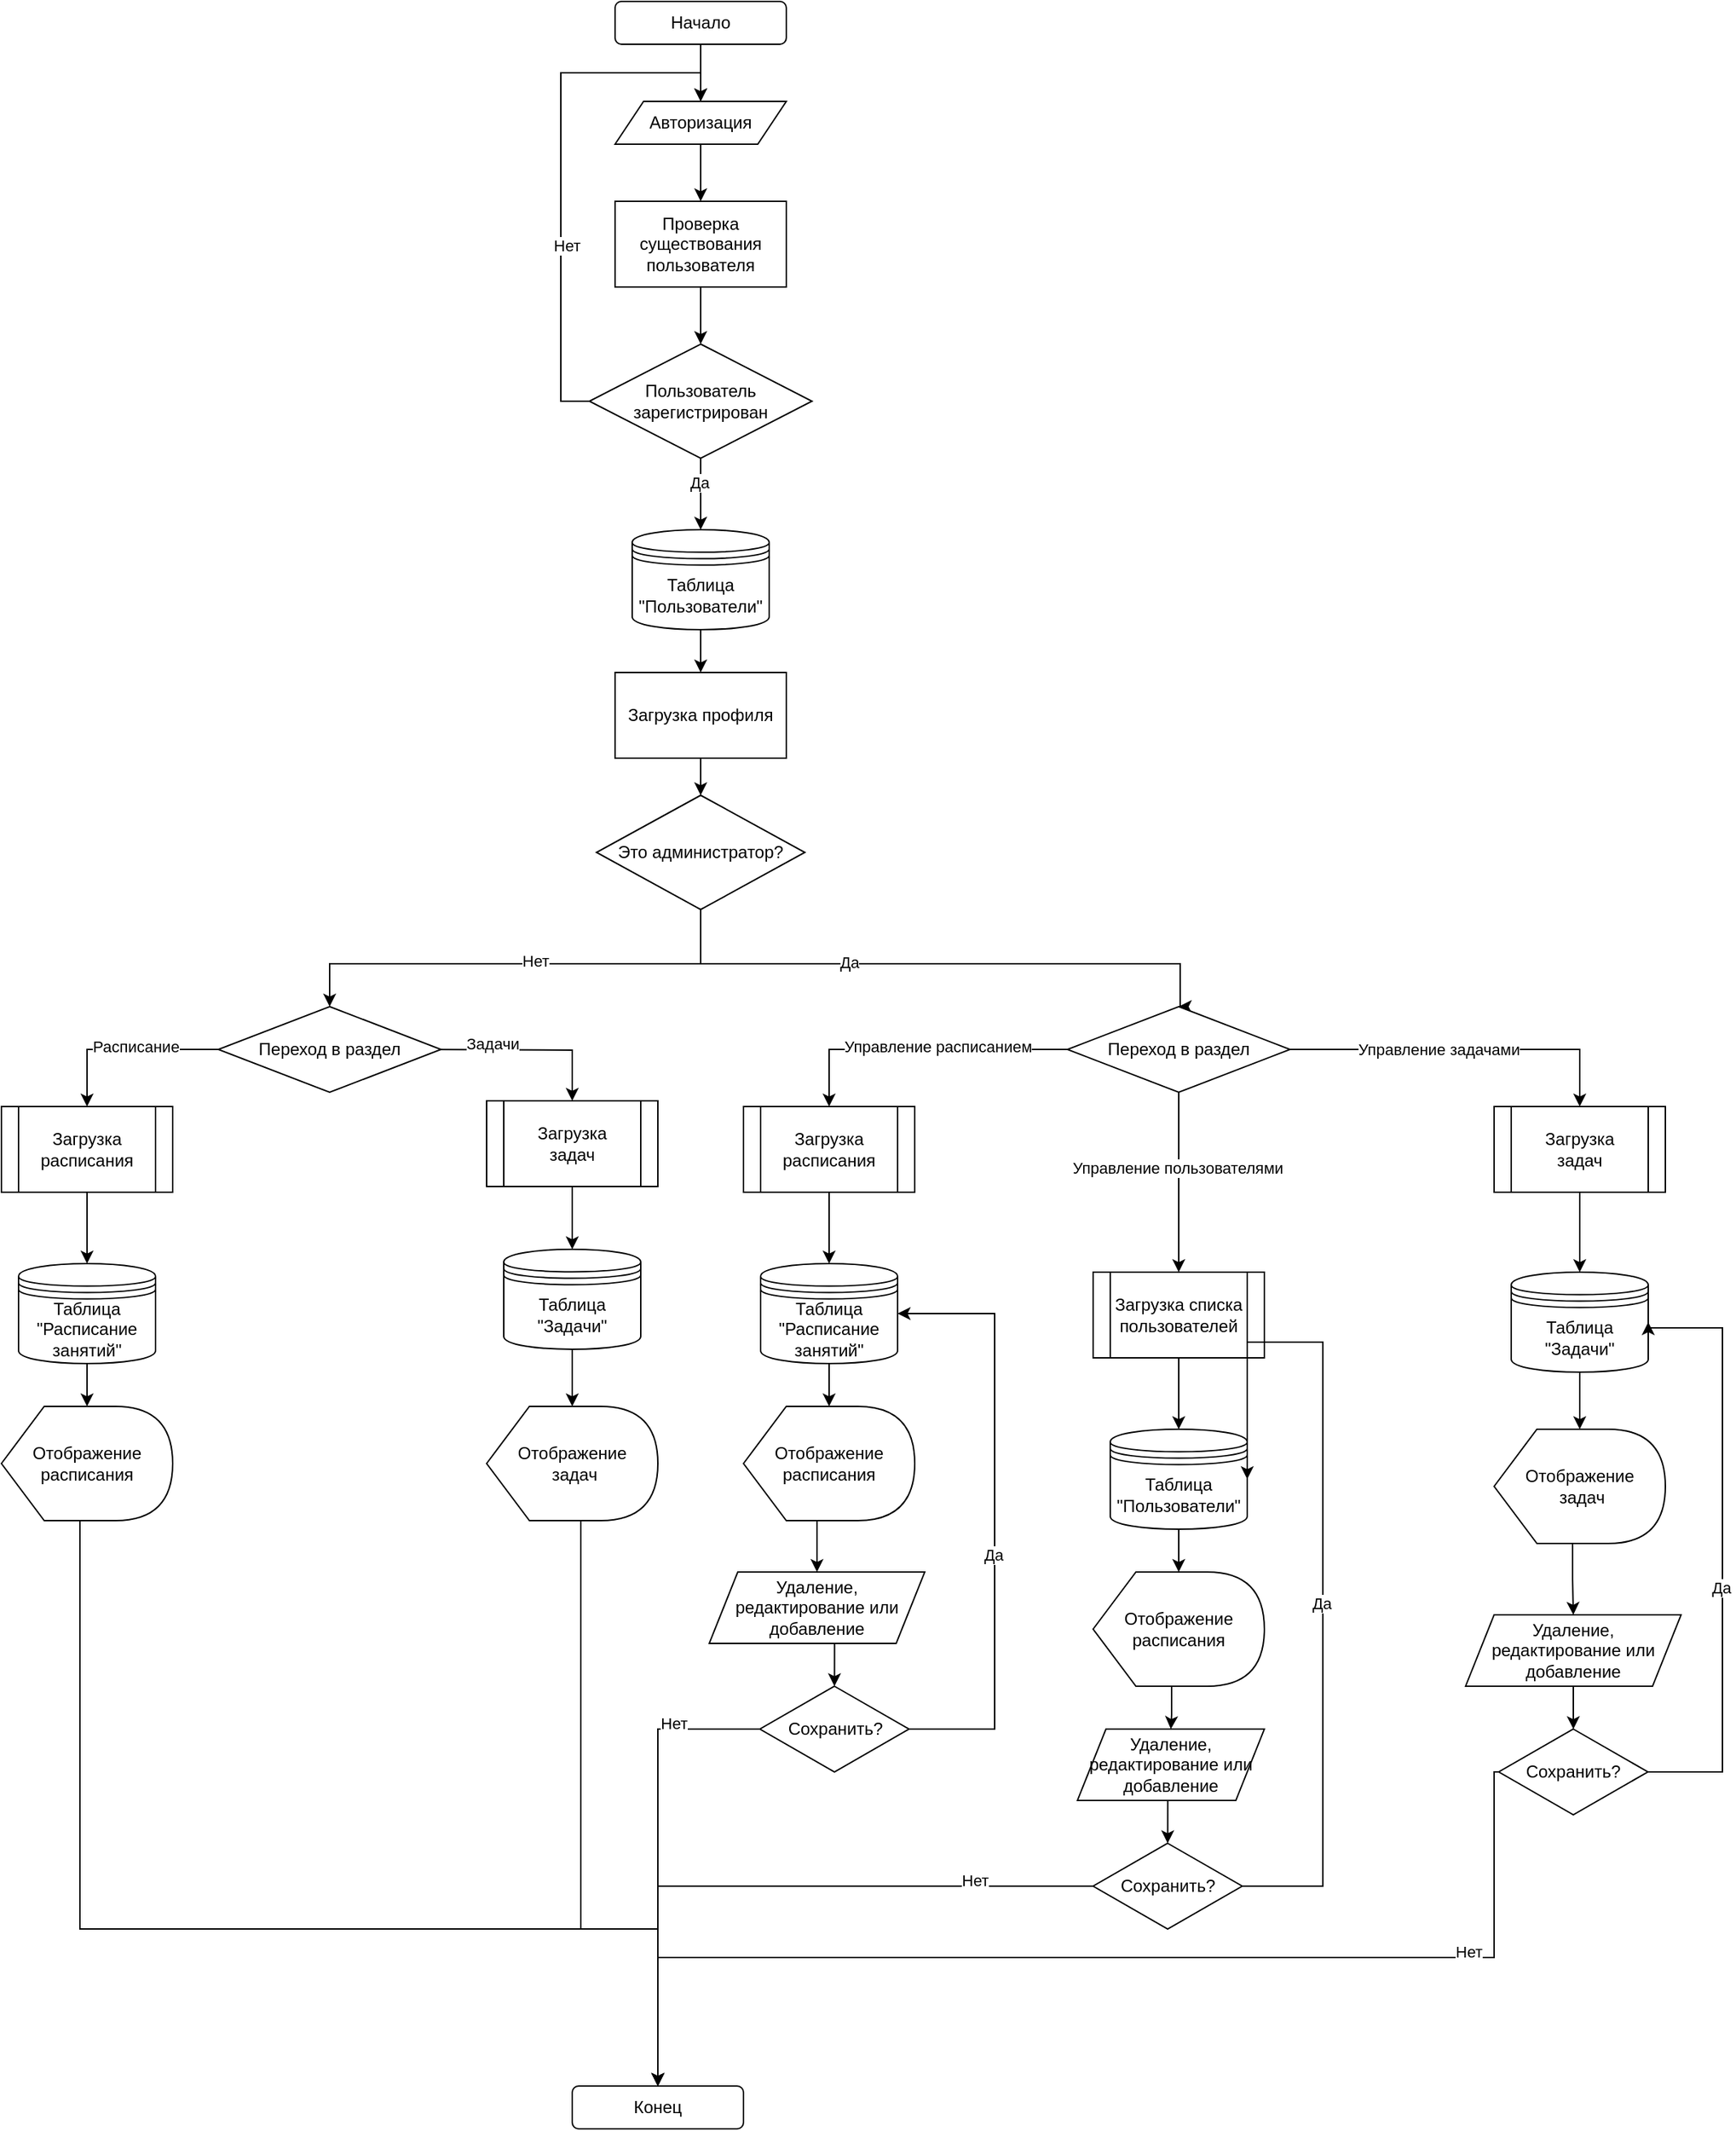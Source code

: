 <mxfile version="23.1.5" type="device">
  <diagram name="Страница — 1" id="9rox88CP7JUZWhAO7hj8">
    <mxGraphModel dx="3332" dy="2607" grid="1" gridSize="10" guides="1" tooltips="1" connect="1" arrows="1" fold="1" page="1" pageScale="1" pageWidth="827" pageHeight="1169" math="0" shadow="0">
      <root>
        <mxCell id="0" />
        <mxCell id="1" parent="0" />
        <mxCell id="6Z5YgXcQvrahl6GO7NjW-8" style="edgeStyle=orthogonalEdgeStyle;rounded=0;orthogonalLoop=1;jettySize=auto;html=1;" edge="1" parent="1" source="6Z5YgXcQvrahl6GO7NjW-1" target="6Z5YgXcQvrahl6GO7NjW-3">
          <mxGeometry relative="1" as="geometry" />
        </mxCell>
        <mxCell id="6Z5YgXcQvrahl6GO7NjW-1" value="Начало" style="rounded=1;whiteSpace=wrap;html=1;" vertex="1" parent="1">
          <mxGeometry x="354" y="-1140" width="120" height="30" as="geometry" />
        </mxCell>
        <mxCell id="6Z5YgXcQvrahl6GO7NjW-9" style="edgeStyle=orthogonalEdgeStyle;rounded=0;orthogonalLoop=1;jettySize=auto;html=1;exitX=0.5;exitY=1;exitDx=0;exitDy=0;" edge="1" parent="1" source="6Z5YgXcQvrahl6GO7NjW-3" target="6Z5YgXcQvrahl6GO7NjW-5">
          <mxGeometry relative="1" as="geometry" />
        </mxCell>
        <mxCell id="6Z5YgXcQvrahl6GO7NjW-3" value="Авторизация" style="shape=parallelogram;perimeter=parallelogramPerimeter;whiteSpace=wrap;html=1;fixedSize=1;" vertex="1" parent="1">
          <mxGeometry x="354" y="-1070" width="120" height="30" as="geometry" />
        </mxCell>
        <mxCell id="6Z5YgXcQvrahl6GO7NjW-10" style="edgeStyle=orthogonalEdgeStyle;rounded=0;orthogonalLoop=1;jettySize=auto;html=1;exitX=0.5;exitY=1;exitDx=0;exitDy=0;entryX=0.5;entryY=0;entryDx=0;entryDy=0;" edge="1" parent="1" source="6Z5YgXcQvrahl6GO7NjW-5" target="6Z5YgXcQvrahl6GO7NjW-6">
          <mxGeometry relative="1" as="geometry" />
        </mxCell>
        <mxCell id="6Z5YgXcQvrahl6GO7NjW-5" value="Проверка существования пользователя" style="shape=label;whiteSpace=wrap;html=1;backgroundOutline=1;rounded=0;" vertex="1" parent="1">
          <mxGeometry x="354" y="-1000" width="120" height="60" as="geometry" />
        </mxCell>
        <mxCell id="6Z5YgXcQvrahl6GO7NjW-7" style="edgeStyle=orthogonalEdgeStyle;rounded=0;orthogonalLoop=1;jettySize=auto;html=1;exitX=0;exitY=0.5;exitDx=0;exitDy=0;entryX=0.5;entryY=0;entryDx=0;entryDy=0;" edge="1" parent="1" source="6Z5YgXcQvrahl6GO7NjW-6" target="6Z5YgXcQvrahl6GO7NjW-3">
          <mxGeometry relative="1" as="geometry">
            <Array as="points">
              <mxPoint x="316" y="-860" />
              <mxPoint x="316" y="-1090" />
              <mxPoint x="414" y="-1090" />
            </Array>
          </mxGeometry>
        </mxCell>
        <mxCell id="6Z5YgXcQvrahl6GO7NjW-11" value="Нет" style="edgeLabel;html=1;align=center;verticalAlign=middle;resizable=0;points=[];" vertex="1" connectable="0" parent="6Z5YgXcQvrahl6GO7NjW-7">
          <mxGeometry x="-0.298" y="-4" relative="1" as="geometry">
            <mxPoint as="offset" />
          </mxGeometry>
        </mxCell>
        <mxCell id="6Z5YgXcQvrahl6GO7NjW-13" style="edgeStyle=orthogonalEdgeStyle;rounded=0;orthogonalLoop=1;jettySize=auto;html=1;exitX=0.5;exitY=1;exitDx=0;exitDy=0;entryX=0.5;entryY=0;entryDx=0;entryDy=0;" edge="1" parent="1" source="6Z5YgXcQvrahl6GO7NjW-6" target="6Z5YgXcQvrahl6GO7NjW-31">
          <mxGeometry relative="1" as="geometry" />
        </mxCell>
        <mxCell id="6Z5YgXcQvrahl6GO7NjW-14" value="Да" style="edgeLabel;html=1;align=center;verticalAlign=middle;resizable=0;points=[];" vertex="1" connectable="0" parent="6Z5YgXcQvrahl6GO7NjW-13">
          <mxGeometry x="-0.347" y="-1" relative="1" as="geometry">
            <mxPoint as="offset" />
          </mxGeometry>
        </mxCell>
        <mxCell id="6Z5YgXcQvrahl6GO7NjW-6" value="Пользователь зарегистрирован" style="rhombus;whiteSpace=wrap;html=1;" vertex="1" parent="1">
          <mxGeometry x="336" y="-900" width="156" height="80" as="geometry" />
        </mxCell>
        <mxCell id="6Z5YgXcQvrahl6GO7NjW-30" style="edgeStyle=orthogonalEdgeStyle;rounded=0;orthogonalLoop=1;jettySize=auto;html=1;exitX=0.5;exitY=1;exitDx=0;exitDy=0;entryX=0.5;entryY=0;entryDx=0;entryDy=0;" edge="1" parent="1" source="6Z5YgXcQvrahl6GO7NjW-39" target="6Z5YgXcQvrahl6GO7NjW-15">
          <mxGeometry relative="1" as="geometry">
            <mxPoint x="338" y="-470" as="sourcePoint" />
            <Array as="points">
              <mxPoint x="414" y="-466" />
              <mxPoint x="154" y="-466" />
            </Array>
          </mxGeometry>
        </mxCell>
        <mxCell id="6Z5YgXcQvrahl6GO7NjW-41" value="Нет" style="edgeLabel;html=1;align=center;verticalAlign=middle;resizable=0;points=[];" vertex="1" connectable="0" parent="6Z5YgXcQvrahl6GO7NjW-30">
          <mxGeometry x="-0.059" y="-2" relative="1" as="geometry">
            <mxPoint as="offset" />
          </mxGeometry>
        </mxCell>
        <mxCell id="6Z5YgXcQvrahl6GO7NjW-12" value="Загрузка профиля" style="shape=label;whiteSpace=wrap;html=1;backgroundOutline=1;rounded=0;" vertex="1" parent="1">
          <mxGeometry x="354" y="-670" width="120" height="60" as="geometry" />
        </mxCell>
        <mxCell id="6Z5YgXcQvrahl6GO7NjW-26" style="edgeStyle=orthogonalEdgeStyle;rounded=0;orthogonalLoop=1;jettySize=auto;html=1;exitX=0;exitY=0.5;exitDx=0;exitDy=0;" edge="1" parent="1" source="6Z5YgXcQvrahl6GO7NjW-15" target="6Z5YgXcQvrahl6GO7NjW-16">
          <mxGeometry relative="1" as="geometry">
            <mxPoint x="60" y="-406" as="sourcePoint" />
          </mxGeometry>
        </mxCell>
        <mxCell id="6Z5YgXcQvrahl6GO7NjW-29" value="Расписание" style="edgeLabel;html=1;align=center;verticalAlign=middle;resizable=0;points=[];" vertex="1" connectable="0" parent="6Z5YgXcQvrahl6GO7NjW-26">
          <mxGeometry x="-0.117" y="-2" relative="1" as="geometry">
            <mxPoint as="offset" />
          </mxGeometry>
        </mxCell>
        <mxCell id="6Z5YgXcQvrahl6GO7NjW-27" style="edgeStyle=orthogonalEdgeStyle;rounded=0;orthogonalLoop=1;jettySize=auto;html=1;exitX=1;exitY=0.5;exitDx=0;exitDy=0;" edge="1" parent="1" target="6Z5YgXcQvrahl6GO7NjW-17">
          <mxGeometry relative="1" as="geometry">
            <mxPoint x="216" y="-406" as="sourcePoint" />
          </mxGeometry>
        </mxCell>
        <mxCell id="6Z5YgXcQvrahl6GO7NjW-28" value="Задачи" style="edgeLabel;html=1;align=center;verticalAlign=middle;resizable=0;points=[];" vertex="1" connectable="0" parent="6Z5YgXcQvrahl6GO7NjW-27">
          <mxGeometry x="-0.281" y="4" relative="1" as="geometry">
            <mxPoint as="offset" />
          </mxGeometry>
        </mxCell>
        <mxCell id="6Z5YgXcQvrahl6GO7NjW-15" value="Переход в раздел" style="rhombus;whiteSpace=wrap;html=1;" vertex="1" parent="1">
          <mxGeometry x="76" y="-436" width="156" height="60" as="geometry" />
        </mxCell>
        <mxCell id="6Z5YgXcQvrahl6GO7NjW-24" style="edgeStyle=orthogonalEdgeStyle;rounded=0;orthogonalLoop=1;jettySize=auto;html=1;exitX=0.5;exitY=1;exitDx=0;exitDy=0;" edge="1" parent="1" source="6Z5YgXcQvrahl6GO7NjW-35" target="6Z5YgXcQvrahl6GO7NjW-19">
          <mxGeometry relative="1" as="geometry" />
        </mxCell>
        <mxCell id="6Z5YgXcQvrahl6GO7NjW-16" value="Загрузка расписания" style="shape=process;whiteSpace=wrap;html=1;backgroundOutline=1;" vertex="1" parent="1">
          <mxGeometry x="-76" y="-366" width="120" height="60" as="geometry" />
        </mxCell>
        <mxCell id="6Z5YgXcQvrahl6GO7NjW-25" style="edgeStyle=orthogonalEdgeStyle;rounded=0;orthogonalLoop=1;jettySize=auto;html=1;" edge="1" parent="1" source="6Z5YgXcQvrahl6GO7NjW-37" target="6Z5YgXcQvrahl6GO7NjW-18">
          <mxGeometry relative="1" as="geometry" />
        </mxCell>
        <mxCell id="6Z5YgXcQvrahl6GO7NjW-17" value="Загрузка&lt;br&gt;задач" style="shape=process;whiteSpace=wrap;html=1;backgroundOutline=1;" vertex="1" parent="1">
          <mxGeometry x="264" y="-370" width="120" height="60" as="geometry" />
        </mxCell>
        <mxCell id="6Z5YgXcQvrahl6GO7NjW-72" style="edgeStyle=orthogonalEdgeStyle;rounded=0;orthogonalLoop=1;jettySize=auto;html=1;entryX=0.5;entryY=0;entryDx=0;entryDy=0;" edge="1" parent="1" target="6Z5YgXcQvrahl6GO7NjW-42">
          <mxGeometry relative="1" as="geometry">
            <mxPoint x="330" y="-90" as="sourcePoint" />
            <mxPoint x="420" y="241" as="targetPoint" />
            <Array as="points">
              <mxPoint x="330" y="210" />
              <mxPoint x="384" y="210" />
            </Array>
          </mxGeometry>
        </mxCell>
        <mxCell id="6Z5YgXcQvrahl6GO7NjW-18" value="Отображение&lt;br&gt;&amp;nbsp;задач" style="shape=display;whiteSpace=wrap;html=1;fixedSize=1;direction=east;" vertex="1" parent="1">
          <mxGeometry x="264" y="-156" width="120" height="80" as="geometry" />
        </mxCell>
        <mxCell id="6Z5YgXcQvrahl6GO7NjW-71" style="edgeStyle=orthogonalEdgeStyle;rounded=0;orthogonalLoop=1;jettySize=auto;html=1;exitX=0;exitY=0;exitDx=55;exitDy=80;exitPerimeter=0;entryX=0.5;entryY=0;entryDx=0;entryDy=0;" edge="1" parent="1" source="6Z5YgXcQvrahl6GO7NjW-19" target="6Z5YgXcQvrahl6GO7NjW-42">
          <mxGeometry relative="1" as="geometry">
            <Array as="points">
              <mxPoint x="-21" y="210" />
              <mxPoint x="384" y="210" />
            </Array>
          </mxGeometry>
        </mxCell>
        <mxCell id="6Z5YgXcQvrahl6GO7NjW-19" value="Отображение расписания" style="shape=display;whiteSpace=wrap;html=1;fixedSize=1;direction=east;" vertex="1" parent="1">
          <mxGeometry x="-76" y="-156" width="120" height="80" as="geometry" />
        </mxCell>
        <mxCell id="6Z5YgXcQvrahl6GO7NjW-34" style="edgeStyle=orthogonalEdgeStyle;rounded=0;orthogonalLoop=1;jettySize=auto;html=1;entryX=0.5;entryY=0;entryDx=0;entryDy=0;" edge="1" parent="1" source="6Z5YgXcQvrahl6GO7NjW-31" target="6Z5YgXcQvrahl6GO7NjW-12">
          <mxGeometry relative="1" as="geometry" />
        </mxCell>
        <mxCell id="6Z5YgXcQvrahl6GO7NjW-31" value="Таблица &quot;Пользователи&quot;" style="shape=datastore;whiteSpace=wrap;html=1;" vertex="1" parent="1">
          <mxGeometry x="366" y="-770" width="96" height="70" as="geometry" />
        </mxCell>
        <mxCell id="6Z5YgXcQvrahl6GO7NjW-36" value="" style="edgeStyle=orthogonalEdgeStyle;rounded=0;orthogonalLoop=1;jettySize=auto;html=1;exitX=0.5;exitY=1;exitDx=0;exitDy=0;" edge="1" parent="1" source="6Z5YgXcQvrahl6GO7NjW-16" target="6Z5YgXcQvrahl6GO7NjW-35">
          <mxGeometry relative="1" as="geometry">
            <mxPoint x="-16" y="-306" as="sourcePoint" />
            <mxPoint x="-16" y="-156" as="targetPoint" />
          </mxGeometry>
        </mxCell>
        <mxCell id="6Z5YgXcQvrahl6GO7NjW-35" value="Таблица &quot;Расписание занятий&quot;" style="shape=datastore;whiteSpace=wrap;html=1;" vertex="1" parent="1">
          <mxGeometry x="-64" y="-256" width="96" height="70" as="geometry" />
        </mxCell>
        <mxCell id="6Z5YgXcQvrahl6GO7NjW-38" value="" style="edgeStyle=orthogonalEdgeStyle;rounded=0;orthogonalLoop=1;jettySize=auto;html=1;" edge="1" parent="1" source="6Z5YgXcQvrahl6GO7NjW-17" target="6Z5YgXcQvrahl6GO7NjW-37">
          <mxGeometry relative="1" as="geometry">
            <mxPoint x="324" y="-310" as="sourcePoint" />
            <mxPoint x="324" y="-156" as="targetPoint" />
          </mxGeometry>
        </mxCell>
        <mxCell id="6Z5YgXcQvrahl6GO7NjW-37" value="Таблица &quot;Задачи&quot;" style="shape=datastore;whiteSpace=wrap;html=1;" vertex="1" parent="1">
          <mxGeometry x="276" y="-266" width="96" height="70" as="geometry" />
        </mxCell>
        <mxCell id="6Z5YgXcQvrahl6GO7NjW-40" value="" style="edgeStyle=orthogonalEdgeStyle;rounded=0;orthogonalLoop=1;jettySize=auto;html=1;exitX=0.5;exitY=1;exitDx=0;exitDy=0;entryX=0.5;entryY=0;entryDx=0;entryDy=0;" edge="1" parent="1" source="6Z5YgXcQvrahl6GO7NjW-12" target="6Z5YgXcQvrahl6GO7NjW-39">
          <mxGeometry relative="1" as="geometry">
            <mxPoint x="414" y="-610" as="sourcePoint" />
            <mxPoint x="414" y="-500" as="targetPoint" />
          </mxGeometry>
        </mxCell>
        <mxCell id="6Z5YgXcQvrahl6GO7NjW-60" style="edgeStyle=orthogonalEdgeStyle;rounded=0;orthogonalLoop=1;jettySize=auto;html=1;exitX=0.5;exitY=1;exitDx=0;exitDy=0;entryX=0.5;entryY=0;entryDx=0;entryDy=0;" edge="1" parent="1" source="6Z5YgXcQvrahl6GO7NjW-39" target="6Z5YgXcQvrahl6GO7NjW-47">
          <mxGeometry relative="1" as="geometry">
            <mxPoint x="338" y="-470" as="sourcePoint" />
            <Array as="points">
              <mxPoint x="414" y="-466" />
              <mxPoint x="750" y="-466" />
              <mxPoint x="750" y="-436" />
            </Array>
          </mxGeometry>
        </mxCell>
        <mxCell id="6Z5YgXcQvrahl6GO7NjW-61" value="Да" style="edgeLabel;html=1;align=center;verticalAlign=middle;resizable=0;points=[];" vertex="1" connectable="0" parent="6Z5YgXcQvrahl6GO7NjW-60">
          <mxGeometry x="-0.299" y="1" relative="1" as="geometry">
            <mxPoint as="offset" />
          </mxGeometry>
        </mxCell>
        <mxCell id="6Z5YgXcQvrahl6GO7NjW-39" value="Это администратор?" style="rhombus;whiteSpace=wrap;html=1;" vertex="1" parent="1">
          <mxGeometry x="341" y="-584" width="146" height="80" as="geometry" />
        </mxCell>
        <mxCell id="6Z5YgXcQvrahl6GO7NjW-42" value="Конец" style="rounded=1;whiteSpace=wrap;html=1;" vertex="1" parent="1">
          <mxGeometry x="324" y="320" width="120" height="30" as="geometry" />
        </mxCell>
        <mxCell id="6Z5YgXcQvrahl6GO7NjW-43" style="edgeStyle=orthogonalEdgeStyle;rounded=0;orthogonalLoop=1;jettySize=auto;html=1;exitX=0;exitY=0.5;exitDx=0;exitDy=0;" edge="1" parent="1" source="6Z5YgXcQvrahl6GO7NjW-47" target="6Z5YgXcQvrahl6GO7NjW-49">
          <mxGeometry relative="1" as="geometry">
            <mxPoint x="580" y="-406" as="sourcePoint" />
          </mxGeometry>
        </mxCell>
        <mxCell id="6Z5YgXcQvrahl6GO7NjW-44" value="Управление расписанием" style="edgeLabel;html=1;align=center;verticalAlign=middle;resizable=0;points=[];" vertex="1" connectable="0" parent="6Z5YgXcQvrahl6GO7NjW-43">
          <mxGeometry x="-0.117" y="-2" relative="1" as="geometry">
            <mxPoint as="offset" />
          </mxGeometry>
        </mxCell>
        <mxCell id="6Z5YgXcQvrahl6GO7NjW-45" style="edgeStyle=orthogonalEdgeStyle;rounded=0;orthogonalLoop=1;jettySize=auto;html=1;exitX=1;exitY=0.5;exitDx=0;exitDy=0;" edge="1" parent="1" target="6Z5YgXcQvrahl6GO7NjW-51" source="6Z5YgXcQvrahl6GO7NjW-47">
          <mxGeometry relative="1" as="geometry">
            <mxPoint x="736" y="-406" as="sourcePoint" />
          </mxGeometry>
        </mxCell>
        <mxCell id="6Z5YgXcQvrahl6GO7NjW-48" style="edgeStyle=orthogonalEdgeStyle;rounded=0;orthogonalLoop=1;jettySize=auto;html=1;exitX=0.5;exitY=1;exitDx=0;exitDy=0;" edge="1" parent="1" source="6Z5YgXcQvrahl6GO7NjW-57" target="6Z5YgXcQvrahl6GO7NjW-55">
          <mxGeometry relative="1" as="geometry" />
        </mxCell>
        <mxCell id="6Z5YgXcQvrahl6GO7NjW-49" value="Загрузка расписания" style="shape=process;whiteSpace=wrap;html=1;backgroundOutline=1;" vertex="1" parent="1">
          <mxGeometry x="444" y="-366" width="120" height="60" as="geometry" />
        </mxCell>
        <mxCell id="6Z5YgXcQvrahl6GO7NjW-50" style="edgeStyle=orthogonalEdgeStyle;rounded=0;orthogonalLoop=1;jettySize=auto;html=1;" edge="1" parent="1" source="6Z5YgXcQvrahl6GO7NjW-59" target="6Z5YgXcQvrahl6GO7NjW-53">
          <mxGeometry relative="1" as="geometry" />
        </mxCell>
        <mxCell id="6Z5YgXcQvrahl6GO7NjW-51" value="Загрузка&lt;br&gt;задач" style="shape=process;whiteSpace=wrap;html=1;backgroundOutline=1;" vertex="1" parent="1">
          <mxGeometry x="970" y="-366" width="120" height="60" as="geometry" />
        </mxCell>
        <mxCell id="6Z5YgXcQvrahl6GO7NjW-78" style="edgeStyle=orthogonalEdgeStyle;rounded=0;orthogonalLoop=1;jettySize=auto;html=1;exitX=0;exitY=0;exitDx=55;exitDy=80;exitPerimeter=0;" edge="1" parent="1" source="6Z5YgXcQvrahl6GO7NjW-53" target="6Z5YgXcQvrahl6GO7NjW-75">
          <mxGeometry relative="1" as="geometry" />
        </mxCell>
        <mxCell id="6Z5YgXcQvrahl6GO7NjW-53" value="Отображение&lt;br&gt;&amp;nbsp;задач" style="shape=display;whiteSpace=wrap;html=1;fixedSize=1;direction=east;" vertex="1" parent="1">
          <mxGeometry x="970" y="-140" width="120" height="80" as="geometry" />
        </mxCell>
        <mxCell id="6Z5YgXcQvrahl6GO7NjW-76" style="edgeStyle=orthogonalEdgeStyle;rounded=0;orthogonalLoop=1;jettySize=auto;html=1;exitX=0;exitY=0;exitDx=55;exitDy=80;exitPerimeter=0;entryX=0.5;entryY=0;entryDx=0;entryDy=0;" edge="1" parent="1" source="6Z5YgXcQvrahl6GO7NjW-55" target="6Z5YgXcQvrahl6GO7NjW-73">
          <mxGeometry relative="1" as="geometry" />
        </mxCell>
        <mxCell id="6Z5YgXcQvrahl6GO7NjW-55" value="Отображение расписания" style="shape=display;whiteSpace=wrap;html=1;fixedSize=1;direction=east;" vertex="1" parent="1">
          <mxGeometry x="444" y="-156" width="120" height="80" as="geometry" />
        </mxCell>
        <mxCell id="6Z5YgXcQvrahl6GO7NjW-56" value="" style="edgeStyle=orthogonalEdgeStyle;rounded=0;orthogonalLoop=1;jettySize=auto;html=1;exitX=0.5;exitY=1;exitDx=0;exitDy=0;" edge="1" parent="1" source="6Z5YgXcQvrahl6GO7NjW-49" target="6Z5YgXcQvrahl6GO7NjW-57">
          <mxGeometry relative="1" as="geometry">
            <mxPoint x="504" y="-306" as="sourcePoint" />
            <mxPoint x="504" y="-156" as="targetPoint" />
          </mxGeometry>
        </mxCell>
        <mxCell id="6Z5YgXcQvrahl6GO7NjW-57" value="Таблица &quot;Расписание занятий&quot;" style="shape=datastore;whiteSpace=wrap;html=1;" vertex="1" parent="1">
          <mxGeometry x="456" y="-256" width="96" height="70" as="geometry" />
        </mxCell>
        <mxCell id="6Z5YgXcQvrahl6GO7NjW-58" value="" style="edgeStyle=orthogonalEdgeStyle;rounded=0;orthogonalLoop=1;jettySize=auto;html=1;" edge="1" parent="1" source="6Z5YgXcQvrahl6GO7NjW-51" target="6Z5YgXcQvrahl6GO7NjW-59">
          <mxGeometry relative="1" as="geometry">
            <mxPoint x="844" y="-310" as="sourcePoint" />
            <mxPoint x="844" y="-156" as="targetPoint" />
          </mxGeometry>
        </mxCell>
        <mxCell id="6Z5YgXcQvrahl6GO7NjW-59" value="Таблица &quot;Задачи&quot;" style="shape=datastore;whiteSpace=wrap;html=1;" vertex="1" parent="1">
          <mxGeometry x="982" y="-250" width="96" height="70" as="geometry" />
        </mxCell>
        <mxCell id="6Z5YgXcQvrahl6GO7NjW-62" value="" style="edgeStyle=orthogonalEdgeStyle;rounded=0;orthogonalLoop=1;jettySize=auto;html=1;exitX=1;exitY=0.5;exitDx=0;exitDy=0;" edge="1" parent="1" target="6Z5YgXcQvrahl6GO7NjW-47">
          <mxGeometry relative="1" as="geometry">
            <mxPoint x="736" y="-406" as="sourcePoint" />
            <mxPoint x="1030" y="-366" as="targetPoint" />
          </mxGeometry>
        </mxCell>
        <mxCell id="6Z5YgXcQvrahl6GO7NjW-63" value="Управление задачами" style="edgeLabel;html=1;align=center;verticalAlign=middle;resizable=0;points=[];" vertex="1" connectable="0" parent="6Z5YgXcQvrahl6GO7NjW-62">
          <mxGeometry x="-0.281" y="4" relative="1" as="geometry">
            <mxPoint x="198" y="15" as="offset" />
          </mxGeometry>
        </mxCell>
        <mxCell id="6Z5YgXcQvrahl6GO7NjW-69" style="edgeStyle=orthogonalEdgeStyle;rounded=0;orthogonalLoop=1;jettySize=auto;html=1;exitX=0.5;exitY=1;exitDx=0;exitDy=0;" edge="1" parent="1" source="6Z5YgXcQvrahl6GO7NjW-47" target="6Z5YgXcQvrahl6GO7NjW-65">
          <mxGeometry relative="1" as="geometry" />
        </mxCell>
        <mxCell id="6Z5YgXcQvrahl6GO7NjW-70" value="Управление пользователями" style="edgeLabel;html=1;align=center;verticalAlign=middle;resizable=0;points=[];" vertex="1" connectable="0" parent="6Z5YgXcQvrahl6GO7NjW-69">
          <mxGeometry x="-0.167" y="-1" relative="1" as="geometry">
            <mxPoint as="offset" />
          </mxGeometry>
        </mxCell>
        <mxCell id="6Z5YgXcQvrahl6GO7NjW-47" value="Переход в раздел" style="rhombus;whiteSpace=wrap;html=1;" vertex="1" parent="1">
          <mxGeometry x="671" y="-436" width="156" height="60" as="geometry" />
        </mxCell>
        <mxCell id="6Z5YgXcQvrahl6GO7NjW-64" style="edgeStyle=orthogonalEdgeStyle;rounded=0;orthogonalLoop=1;jettySize=auto;html=1;exitX=0.5;exitY=1;exitDx=0;exitDy=0;" edge="1" parent="1" source="6Z5YgXcQvrahl6GO7NjW-68" target="6Z5YgXcQvrahl6GO7NjW-66">
          <mxGeometry relative="1" as="geometry" />
        </mxCell>
        <mxCell id="6Z5YgXcQvrahl6GO7NjW-65" value="Загрузка списка пользователей" style="shape=process;whiteSpace=wrap;html=1;backgroundOutline=1;" vertex="1" parent="1">
          <mxGeometry x="689" y="-250" width="120" height="60" as="geometry" />
        </mxCell>
        <mxCell id="6Z5YgXcQvrahl6GO7NjW-77" style="edgeStyle=orthogonalEdgeStyle;rounded=0;orthogonalLoop=1;jettySize=auto;html=1;exitX=0;exitY=0;exitDx=55;exitDy=80;exitPerimeter=0;" edge="1" parent="1" source="6Z5YgXcQvrahl6GO7NjW-66" target="6Z5YgXcQvrahl6GO7NjW-74">
          <mxGeometry relative="1" as="geometry" />
        </mxCell>
        <mxCell id="6Z5YgXcQvrahl6GO7NjW-66" value="Отображение расписания" style="shape=display;whiteSpace=wrap;html=1;fixedSize=1;direction=east;" vertex="1" parent="1">
          <mxGeometry x="689" y="-40" width="120" height="80" as="geometry" />
        </mxCell>
        <mxCell id="6Z5YgXcQvrahl6GO7NjW-67" value="" style="edgeStyle=orthogonalEdgeStyle;rounded=0;orthogonalLoop=1;jettySize=auto;html=1;exitX=0.5;exitY=1;exitDx=0;exitDy=0;" edge="1" parent="1" source="6Z5YgXcQvrahl6GO7NjW-65" target="6Z5YgXcQvrahl6GO7NjW-68">
          <mxGeometry relative="1" as="geometry">
            <mxPoint x="749" y="-190" as="sourcePoint" />
            <mxPoint x="749" y="-40" as="targetPoint" />
          </mxGeometry>
        </mxCell>
        <mxCell id="6Z5YgXcQvrahl6GO7NjW-68" value="Таблица &quot;Пользователи&quot;" style="shape=datastore;whiteSpace=wrap;html=1;" vertex="1" parent="1">
          <mxGeometry x="701" y="-140" width="96" height="70" as="geometry" />
        </mxCell>
        <mxCell id="6Z5YgXcQvrahl6GO7NjW-84" style="edgeStyle=orthogonalEdgeStyle;rounded=0;orthogonalLoop=1;jettySize=auto;html=1;exitX=0.5;exitY=1;exitDx=0;exitDy=0;entryX=0.5;entryY=0;entryDx=0;entryDy=0;" edge="1" parent="1" source="6Z5YgXcQvrahl6GO7NjW-73" target="6Z5YgXcQvrahl6GO7NjW-79">
          <mxGeometry relative="1" as="geometry" />
        </mxCell>
        <mxCell id="6Z5YgXcQvrahl6GO7NjW-73" value="Удаление,&lt;br&gt;редактирование или добавление" style="shape=parallelogram;perimeter=parallelogramPerimeter;whiteSpace=wrap;html=1;fixedSize=1;" vertex="1" parent="1">
          <mxGeometry x="420" y="-40" width="151" height="50" as="geometry" />
        </mxCell>
        <mxCell id="6Z5YgXcQvrahl6GO7NjW-98" style="edgeStyle=orthogonalEdgeStyle;rounded=0;orthogonalLoop=1;jettySize=auto;html=1;exitX=0.5;exitY=1;exitDx=0;exitDy=0;entryX=0.5;entryY=0;entryDx=0;entryDy=0;" edge="1" parent="1" source="6Z5YgXcQvrahl6GO7NjW-74" target="6Z5YgXcQvrahl6GO7NjW-86">
          <mxGeometry relative="1" as="geometry" />
        </mxCell>
        <mxCell id="6Z5YgXcQvrahl6GO7NjW-74" value="Удаление,&lt;br&gt;редактирование или добавление" style="shape=parallelogram;perimeter=parallelogramPerimeter;whiteSpace=wrap;html=1;fixedSize=1;" vertex="1" parent="1">
          <mxGeometry x="678" y="70" width="131" height="50" as="geometry" />
        </mxCell>
        <mxCell id="6Z5YgXcQvrahl6GO7NjW-97" style="edgeStyle=orthogonalEdgeStyle;rounded=0;orthogonalLoop=1;jettySize=auto;html=1;exitX=0.5;exitY=1;exitDx=0;exitDy=0;" edge="1" parent="1" source="6Z5YgXcQvrahl6GO7NjW-75" target="6Z5YgXcQvrahl6GO7NjW-87">
          <mxGeometry relative="1" as="geometry" />
        </mxCell>
        <mxCell id="6Z5YgXcQvrahl6GO7NjW-75" value="Удаление,&lt;br&gt;редактирование или добавление" style="shape=parallelogram;perimeter=parallelogramPerimeter;whiteSpace=wrap;html=1;fixedSize=1;" vertex="1" parent="1">
          <mxGeometry x="950" y="-10" width="151" height="50" as="geometry" />
        </mxCell>
        <mxCell id="6Z5YgXcQvrahl6GO7NjW-80" style="edgeStyle=orthogonalEdgeStyle;rounded=0;orthogonalLoop=1;jettySize=auto;html=1;exitX=0;exitY=0.5;exitDx=0;exitDy=0;" edge="1" parent="1" source="6Z5YgXcQvrahl6GO7NjW-79" target="6Z5YgXcQvrahl6GO7NjW-42">
          <mxGeometry relative="1" as="geometry" />
        </mxCell>
        <mxCell id="6Z5YgXcQvrahl6GO7NjW-81" value="Нет" style="edgeLabel;html=1;align=center;verticalAlign=middle;resizable=0;points=[];" vertex="1" connectable="0" parent="6Z5YgXcQvrahl6GO7NjW-80">
          <mxGeometry x="-0.625" y="-4" relative="1" as="geometry">
            <mxPoint as="offset" />
          </mxGeometry>
        </mxCell>
        <mxCell id="6Z5YgXcQvrahl6GO7NjW-82" style="edgeStyle=orthogonalEdgeStyle;rounded=0;orthogonalLoop=1;jettySize=auto;html=1;exitX=1;exitY=0.5;exitDx=0;exitDy=0;entryX=1;entryY=0.5;entryDx=0;entryDy=0;" edge="1" parent="1" source="6Z5YgXcQvrahl6GO7NjW-79" target="6Z5YgXcQvrahl6GO7NjW-57">
          <mxGeometry relative="1" as="geometry">
            <mxPoint x="630" y="-220" as="targetPoint" />
            <Array as="points">
              <mxPoint x="620" y="70" />
              <mxPoint x="620" y="-221" />
            </Array>
          </mxGeometry>
        </mxCell>
        <mxCell id="6Z5YgXcQvrahl6GO7NjW-83" value="Да" style="edgeLabel;html=1;align=center;verticalAlign=middle;resizable=0;points=[];" vertex="1" connectable="0" parent="6Z5YgXcQvrahl6GO7NjW-82">
          <mxGeometry x="-0.131" y="1" relative="1" as="geometry">
            <mxPoint as="offset" />
          </mxGeometry>
        </mxCell>
        <mxCell id="6Z5YgXcQvrahl6GO7NjW-79" value="Сохранить?" style="rhombus;whiteSpace=wrap;html=1;" vertex="1" parent="1">
          <mxGeometry x="455.5" y="40" width="104.5" height="60" as="geometry" />
        </mxCell>
        <mxCell id="6Z5YgXcQvrahl6GO7NjW-86" value="Сохранить?" style="rhombus;whiteSpace=wrap;html=1;" vertex="1" parent="1">
          <mxGeometry x="689" y="150" width="104.5" height="60" as="geometry" />
        </mxCell>
        <mxCell id="6Z5YgXcQvrahl6GO7NjW-87" value="Сохранить?" style="rhombus;whiteSpace=wrap;html=1;" vertex="1" parent="1">
          <mxGeometry x="973.25" y="70" width="104.5" height="60" as="geometry" />
        </mxCell>
        <mxCell id="6Z5YgXcQvrahl6GO7NjW-89" style="edgeStyle=orthogonalEdgeStyle;rounded=0;orthogonalLoop=1;jettySize=auto;html=1;exitX=0;exitY=0.5;exitDx=0;exitDy=0;entryX=0.5;entryY=0;entryDx=0;entryDy=0;" edge="1" parent="1" source="6Z5YgXcQvrahl6GO7NjW-87" target="6Z5YgXcQvrahl6GO7NjW-42">
          <mxGeometry relative="1" as="geometry">
            <mxPoint x="900" y="200" as="sourcePoint" />
            <mxPoint x="924" y="370" as="targetPoint" />
            <Array as="points">
              <mxPoint x="970" y="100" />
              <mxPoint x="970" y="230" />
              <mxPoint x="384" y="230" />
            </Array>
          </mxGeometry>
        </mxCell>
        <mxCell id="6Z5YgXcQvrahl6GO7NjW-90" value="Нет" style="edgeLabel;html=1;align=center;verticalAlign=middle;resizable=0;points=[];" vertex="1" connectable="0" parent="6Z5YgXcQvrahl6GO7NjW-89">
          <mxGeometry x="-0.625" y="-4" relative="1" as="geometry">
            <mxPoint as="offset" />
          </mxGeometry>
        </mxCell>
        <mxCell id="6Z5YgXcQvrahl6GO7NjW-91" style="edgeStyle=orthogonalEdgeStyle;rounded=0;orthogonalLoop=1;jettySize=auto;html=1;exitX=0;exitY=0.5;exitDx=0;exitDy=0;" edge="1" parent="1" source="6Z5YgXcQvrahl6GO7NjW-86" target="6Z5YgXcQvrahl6GO7NjW-42">
          <mxGeometry relative="1" as="geometry">
            <mxPoint x="646.5" y="260" as="sourcePoint" />
            <mxPoint x="670.5" y="430" as="targetPoint" />
          </mxGeometry>
        </mxCell>
        <mxCell id="6Z5YgXcQvrahl6GO7NjW-92" value="Нет" style="edgeLabel;html=1;align=center;verticalAlign=middle;resizable=0;points=[];" vertex="1" connectable="0" parent="6Z5YgXcQvrahl6GO7NjW-91">
          <mxGeometry x="-0.625" y="-4" relative="1" as="geometry">
            <mxPoint as="offset" />
          </mxGeometry>
        </mxCell>
        <mxCell id="6Z5YgXcQvrahl6GO7NjW-93" style="edgeStyle=orthogonalEdgeStyle;rounded=0;orthogonalLoop=1;jettySize=auto;html=1;exitX=1;exitY=0.5;exitDx=0;exitDy=0;entryX=1;entryY=0.5;entryDx=0;entryDy=0;" edge="1" parent="1" source="6Z5YgXcQvrahl6GO7NjW-87" target="6Z5YgXcQvrahl6GO7NjW-59">
          <mxGeometry relative="1" as="geometry">
            <mxPoint x="562" y="-211" as="targetPoint" />
            <mxPoint x="570" y="80" as="sourcePoint" />
            <Array as="points">
              <mxPoint x="1130" y="100" />
              <mxPoint x="1130" y="-211" />
              <mxPoint x="1078" y="-211" />
            </Array>
          </mxGeometry>
        </mxCell>
        <mxCell id="6Z5YgXcQvrahl6GO7NjW-94" value="Да" style="edgeLabel;html=1;align=center;verticalAlign=middle;resizable=0;points=[];" vertex="1" connectable="0" parent="6Z5YgXcQvrahl6GO7NjW-93">
          <mxGeometry x="-0.131" y="1" relative="1" as="geometry">
            <mxPoint as="offset" />
          </mxGeometry>
        </mxCell>
        <mxCell id="6Z5YgXcQvrahl6GO7NjW-95" style="edgeStyle=orthogonalEdgeStyle;rounded=0;orthogonalLoop=1;jettySize=auto;html=1;exitX=1;exitY=0.5;exitDx=0;exitDy=0;entryX=1;entryY=0.5;entryDx=0;entryDy=0;" edge="1" parent="1" source="6Z5YgXcQvrahl6GO7NjW-86" target="6Z5YgXcQvrahl6GO7NjW-68">
          <mxGeometry relative="1" as="geometry">
            <mxPoint x="572" y="-201" as="targetPoint" />
            <mxPoint x="580" y="90" as="sourcePoint" />
            <Array as="points">
              <mxPoint x="850" y="180" />
              <mxPoint x="850" y="-201" />
              <mxPoint x="797" y="-201" />
            </Array>
          </mxGeometry>
        </mxCell>
        <mxCell id="6Z5YgXcQvrahl6GO7NjW-96" value="Да" style="edgeLabel;html=1;align=center;verticalAlign=middle;resizable=0;points=[];" vertex="1" connectable="0" parent="6Z5YgXcQvrahl6GO7NjW-95">
          <mxGeometry x="-0.131" y="1" relative="1" as="geometry">
            <mxPoint as="offset" />
          </mxGeometry>
        </mxCell>
      </root>
    </mxGraphModel>
  </diagram>
</mxfile>
